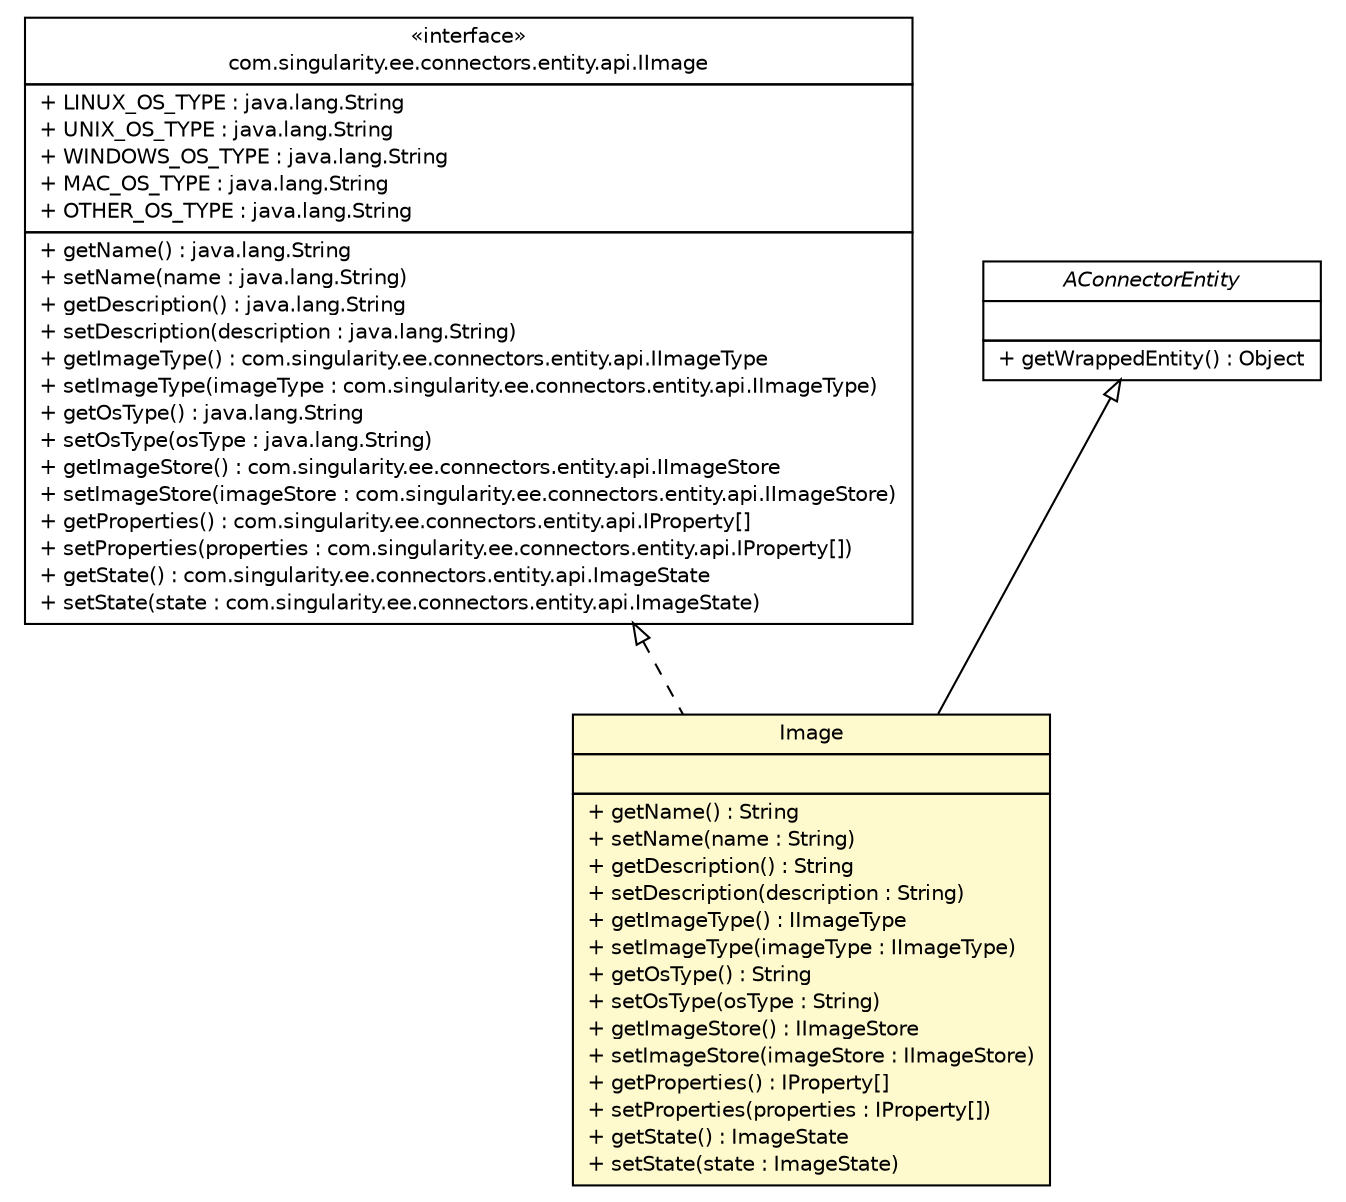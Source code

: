 #!/usr/local/bin/dot
#
# Class diagram 
# Generated by UMLGraph version 5.4 (http://www.umlgraph.org/)
#

digraph G {
	edge [fontname="Helvetica",fontsize=10,labelfontname="Helvetica",labelfontsize=10];
	node [fontname="Helvetica",fontsize=10,shape=plaintext];
	nodesep=0.25;
	ranksep=0.5;
	// com.singularity.ee.connectors.entity.api.IImage
	c1325 [label=<<table title="com.singularity.ee.connectors.entity.api.IImage" border="0" cellborder="1" cellspacing="0" cellpadding="2" port="p" href="../api/IImage.html">
		<tr><td><table border="0" cellspacing="0" cellpadding="1">
<tr><td align="center" balign="center"> &#171;interface&#187; </td></tr>
<tr><td align="center" balign="center"> com.singularity.ee.connectors.entity.api.IImage </td></tr>
		</table></td></tr>
		<tr><td><table border="0" cellspacing="0" cellpadding="1">
<tr><td align="left" balign="left"> + LINUX_OS_TYPE : java.lang.String </td></tr>
<tr><td align="left" balign="left"> + UNIX_OS_TYPE : java.lang.String </td></tr>
<tr><td align="left" balign="left"> + WINDOWS_OS_TYPE : java.lang.String </td></tr>
<tr><td align="left" balign="left"> + MAC_OS_TYPE : java.lang.String </td></tr>
<tr><td align="left" balign="left"> + OTHER_OS_TYPE : java.lang.String </td></tr>
		</table></td></tr>
		<tr><td><table border="0" cellspacing="0" cellpadding="1">
<tr><td align="left" balign="left"> + getName() : java.lang.String </td></tr>
<tr><td align="left" balign="left"> + setName(name : java.lang.String) </td></tr>
<tr><td align="left" balign="left"> + getDescription() : java.lang.String </td></tr>
<tr><td align="left" balign="left"> + setDescription(description : java.lang.String) </td></tr>
<tr><td align="left" balign="left"> + getImageType() : com.singularity.ee.connectors.entity.api.IImageType </td></tr>
<tr><td align="left" balign="left"> + setImageType(imageType : com.singularity.ee.connectors.entity.api.IImageType) </td></tr>
<tr><td align="left" balign="left"> + getOsType() : java.lang.String </td></tr>
<tr><td align="left" balign="left"> + setOsType(osType : java.lang.String) </td></tr>
<tr><td align="left" balign="left"> + getImageStore() : com.singularity.ee.connectors.entity.api.IImageStore </td></tr>
<tr><td align="left" balign="left"> + setImageStore(imageStore : com.singularity.ee.connectors.entity.api.IImageStore) </td></tr>
<tr><td align="left" balign="left"> + getProperties() : com.singularity.ee.connectors.entity.api.IProperty[] </td></tr>
<tr><td align="left" balign="left"> + setProperties(properties : com.singularity.ee.connectors.entity.api.IProperty[]) </td></tr>
<tr><td align="left" balign="left"> + getState() : com.singularity.ee.connectors.entity.api.ImageState </td></tr>
<tr><td align="left" balign="left"> + setState(state : com.singularity.ee.connectors.entity.api.ImageState) </td></tr>
		</table></td></tr>
		</table>>, URL="../api/IImage.html", fontname="Helvetica", fontcolor="black", fontsize=10.0];
	// com.singularity.ee.connectors.entity.impl.AConnectorEntity
	c1339 [label=<<table title="com.singularity.ee.connectors.entity.impl.AConnectorEntity" border="0" cellborder="1" cellspacing="0" cellpadding="2" port="p" href="./AConnectorEntity.html">
		<tr><td><table border="0" cellspacing="0" cellpadding="1">
<tr><td align="center" balign="center"><font face="Helvetica-Oblique"> AConnectorEntity </font></td></tr>
		</table></td></tr>
		<tr><td><table border="0" cellspacing="0" cellpadding="1">
<tr><td align="left" balign="left">  </td></tr>
		</table></td></tr>
		<tr><td><table border="0" cellspacing="0" cellpadding="1">
<tr><td align="left" balign="left"> + getWrappedEntity() : Object </td></tr>
		</table></td></tr>
		</table>>, URL="./AConnectorEntity.html", fontname="Helvetica", fontcolor="black", fontsize=10.0];
	// com.singularity.ee.connectors.entity.impl.Image
	c1347 [label=<<table title="com.singularity.ee.connectors.entity.impl.Image" border="0" cellborder="1" cellspacing="0" cellpadding="2" port="p" bgcolor="lemonChiffon" href="./Image.html">
		<tr><td><table border="0" cellspacing="0" cellpadding="1">
<tr><td align="center" balign="center"> Image </td></tr>
		</table></td></tr>
		<tr><td><table border="0" cellspacing="0" cellpadding="1">
<tr><td align="left" balign="left">  </td></tr>
		</table></td></tr>
		<tr><td><table border="0" cellspacing="0" cellpadding="1">
<tr><td align="left" balign="left"> + getName() : String </td></tr>
<tr><td align="left" balign="left"> + setName(name : String) </td></tr>
<tr><td align="left" balign="left"> + getDescription() : String </td></tr>
<tr><td align="left" balign="left"> + setDescription(description : String) </td></tr>
<tr><td align="left" balign="left"> + getImageType() : IImageType </td></tr>
<tr><td align="left" balign="left"> + setImageType(imageType : IImageType) </td></tr>
<tr><td align="left" balign="left"> + getOsType() : String </td></tr>
<tr><td align="left" balign="left"> + setOsType(osType : String) </td></tr>
<tr><td align="left" balign="left"> + getImageStore() : IImageStore </td></tr>
<tr><td align="left" balign="left"> + setImageStore(imageStore : IImageStore) </td></tr>
<tr><td align="left" balign="left"> + getProperties() : IProperty[] </td></tr>
<tr><td align="left" balign="left"> + setProperties(properties : IProperty[]) </td></tr>
<tr><td align="left" balign="left"> + getState() : ImageState </td></tr>
<tr><td align="left" balign="left"> + setState(state : ImageState) </td></tr>
		</table></td></tr>
		</table>>, URL="./Image.html", fontname="Helvetica", fontcolor="black", fontsize=10.0];
	//com.singularity.ee.connectors.entity.impl.Image extends com.singularity.ee.connectors.entity.impl.AConnectorEntity
	c1339:p -> c1347:p [dir=back,arrowtail=empty];
	//com.singularity.ee.connectors.entity.impl.Image implements com.singularity.ee.connectors.entity.api.IImage
	c1325:p -> c1347:p [dir=back,arrowtail=empty,style=dashed];
}

